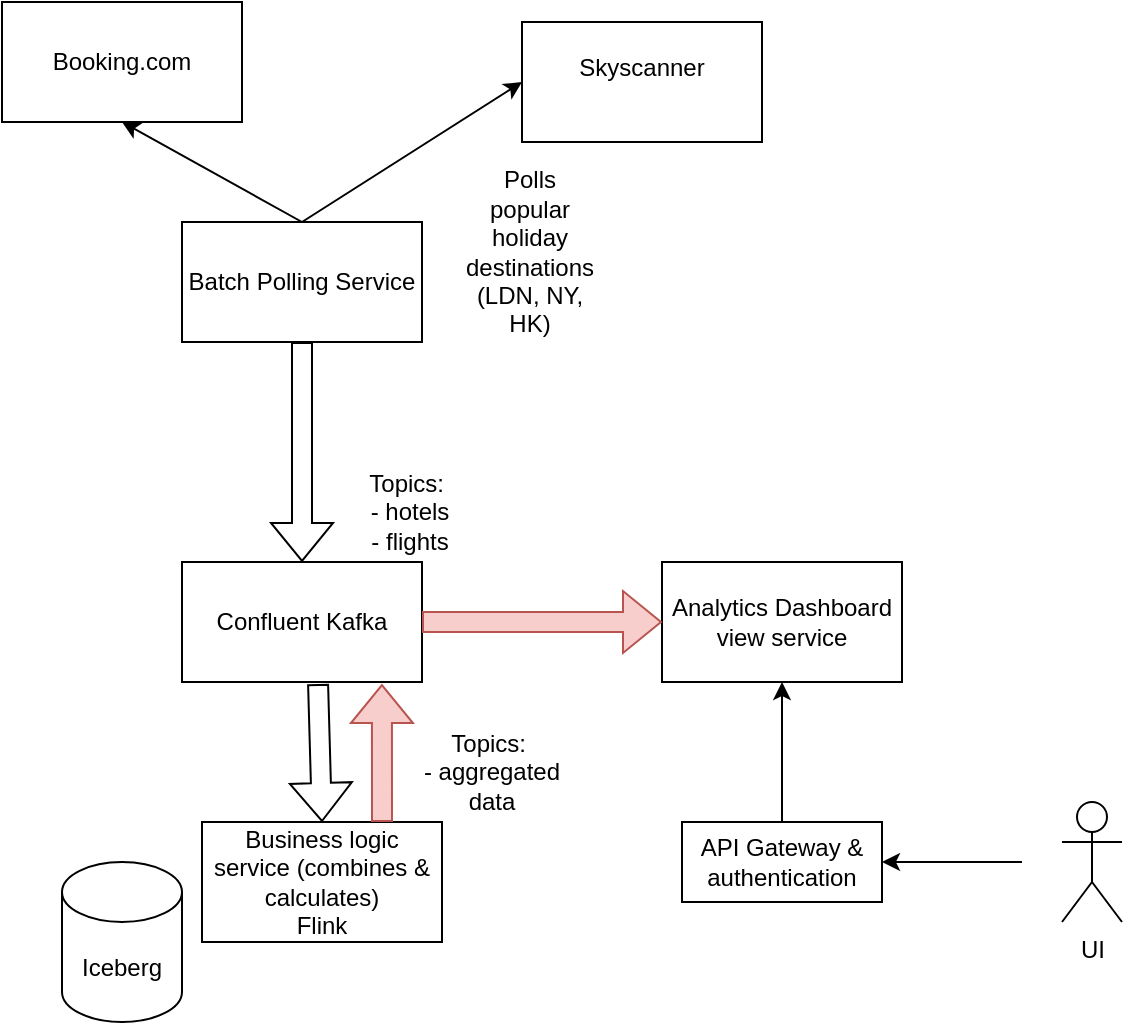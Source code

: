 <mxfile>
    <diagram id="JH1pUpU3caFnwqGivVRe" name="Page-1">
        <mxGraphModel dx="678" dy="571" grid="1" gridSize="10" guides="1" tooltips="1" connect="1" arrows="1" fold="1" page="1" pageScale="1" pageWidth="850" pageHeight="1100" math="0" shadow="0">
            <root>
                <mxCell id="0"/>
                <mxCell id="1" parent="0"/>
                <mxCell id="2" value="UI" style="shape=umlActor;verticalLabelPosition=bottom;verticalAlign=top;html=1;outlineConnect=0;" parent="1" vertex="1">
                    <mxGeometry x="650" y="420" width="30" height="60" as="geometry"/>
                </mxCell>
                <mxCell id="3" value="Batch Polling Service" style="rounded=0;whiteSpace=wrap;html=1;" parent="1" vertex="1">
                    <mxGeometry x="210" y="130" width="120" height="60" as="geometry"/>
                </mxCell>
                <mxCell id="4" value="" style="endArrow=classic;html=1;rounded=0;entryX=0;entryY=0.5;entryDx=0;entryDy=0;" parent="1" target="5" edge="1">
                    <mxGeometry width="50" height="50" relative="1" as="geometry">
                        <mxPoint x="270" y="130" as="sourcePoint"/>
                        <mxPoint x="350" y="60" as="targetPoint"/>
                    </mxGeometry>
                </mxCell>
                <mxCell id="5" value="Skyscanner&lt;div&gt;&lt;br&gt;&lt;/div&gt;" style="rounded=0;whiteSpace=wrap;html=1;" parent="1" vertex="1">
                    <mxGeometry x="380" y="30" width="120" height="60" as="geometry"/>
                </mxCell>
                <mxCell id="6" value="Booking.com" style="rounded=0;whiteSpace=wrap;html=1;" parent="1" vertex="1">
                    <mxGeometry x="120" y="20" width="120" height="60" as="geometry"/>
                </mxCell>
                <mxCell id="7" value="" style="endArrow=classic;html=1;rounded=0;entryX=0.5;entryY=1;entryDx=0;entryDy=0;exitX=0.5;exitY=0;exitDx=0;exitDy=0;" parent="1" source="3" target="6" edge="1">
                    <mxGeometry width="50" height="50" relative="1" as="geometry">
                        <mxPoint x="280" y="140" as="sourcePoint"/>
                        <mxPoint x="360" y="70" as="targetPoint"/>
                    </mxGeometry>
                </mxCell>
                <mxCell id="8" value="" style="shape=flexArrow;endArrow=classic;html=1;rounded=0;exitX=0.5;exitY=1;exitDx=0;exitDy=0;entryX=0.5;entryY=0;entryDx=0;entryDy=0;" parent="1" source="3" target="9" edge="1">
                    <mxGeometry width="50" height="50" relative="1" as="geometry">
                        <mxPoint x="390" y="210" as="sourcePoint"/>
                        <mxPoint x="530" y="160" as="targetPoint"/>
                    </mxGeometry>
                </mxCell>
                <mxCell id="9" value="Confluent Kafka" style="rounded=0;whiteSpace=wrap;html=1;" parent="1" vertex="1">
                    <mxGeometry x="210" y="300" width="120" height="60" as="geometry"/>
                </mxCell>
                <mxCell id="10" value="" style="shape=flexArrow;endArrow=classic;html=1;rounded=0;exitX=0.567;exitY=1.017;exitDx=0;exitDy=0;exitPerimeter=0;entryX=0.5;entryY=0;entryDx=0;entryDy=0;" parent="1" source="9" target="11" edge="1">
                    <mxGeometry width="50" height="50" relative="1" as="geometry">
                        <mxPoint x="290" y="420" as="sourcePoint"/>
                        <mxPoint x="280" y="430" as="targetPoint"/>
                    </mxGeometry>
                </mxCell>
                <mxCell id="11" value="Business logic service (combines &amp;amp; calculates)&lt;div&gt;Flink&lt;/div&gt;" style="rounded=0;whiteSpace=wrap;html=1;" parent="1" vertex="1">
                    <mxGeometry x="220" y="430" width="120" height="60" as="geometry"/>
                </mxCell>
                <mxCell id="12" value="Iceberg" style="shape=cylinder3;whiteSpace=wrap;html=1;boundedLbl=1;backgroundOutline=1;size=15;" parent="1" vertex="1">
                    <mxGeometry x="150" y="450" width="60" height="80" as="geometry"/>
                </mxCell>
                <mxCell id="13" value="" style="endArrow=classic;html=1;rounded=0;" parent="1" edge="1">
                    <mxGeometry width="50" height="50" relative="1" as="geometry">
                        <mxPoint x="630" y="450" as="sourcePoint"/>
                        <mxPoint x="560" y="450" as="targetPoint"/>
                    </mxGeometry>
                </mxCell>
                <mxCell id="14" value="&lt;div&gt;Analytics Dashboard view service&lt;/div&gt;" style="rounded=0;whiteSpace=wrap;html=1;" parent="1" vertex="1">
                    <mxGeometry x="450" y="300" width="120" height="60" as="geometry"/>
                </mxCell>
                <mxCell id="15" value="Polls popular holiday destinations (LDN, NY, HK)" style="text;html=1;align=center;verticalAlign=middle;whiteSpace=wrap;rounded=0;" parent="1" vertex="1">
                    <mxGeometry x="354" y="130" width="60" height="30" as="geometry"/>
                </mxCell>
                <mxCell id="16" value="Topics:&amp;nbsp;&lt;br&gt;- hotels&lt;br&gt;- flights" style="text;html=1;align=center;verticalAlign=middle;whiteSpace=wrap;rounded=0;" parent="1" vertex="1">
                    <mxGeometry x="294" y="260" width="60" height="30" as="geometry"/>
                </mxCell>
                <mxCell id="17" value="API Gateway &amp;amp; authentication" style="rounded=0;whiteSpace=wrap;html=1;" parent="1" vertex="1">
                    <mxGeometry x="460" y="430" width="100" height="40" as="geometry"/>
                </mxCell>
                <mxCell id="18" value="" style="endArrow=classic;html=1;rounded=0;entryX=0.5;entryY=1;entryDx=0;entryDy=0;exitX=0.5;exitY=0;exitDx=0;exitDy=0;" parent="1" source="17" target="14" edge="1">
                    <mxGeometry width="50" height="50" relative="1" as="geometry">
                        <mxPoint x="390" y="360" as="sourcePoint"/>
                        <mxPoint x="440" y="310" as="targetPoint"/>
                    </mxGeometry>
                </mxCell>
                <mxCell id="19" value="" style="shape=flexArrow;endArrow=classic;html=1;rounded=0;exitX=1;exitY=0.5;exitDx=0;exitDy=0;entryX=0;entryY=0.5;entryDx=0;entryDy=0;fontStyle=1;fillColor=#f8cecc;strokeColor=#b85450;" parent="1" source="9" target="14" edge="1">
                    <mxGeometry width="50" height="50" relative="1" as="geometry">
                        <mxPoint x="288" y="371" as="sourcePoint"/>
                        <mxPoint x="290" y="440" as="targetPoint"/>
                    </mxGeometry>
                </mxCell>
                <mxCell id="20" value="" style="shape=flexArrow;endArrow=classic;html=1;rounded=0;entryX=0.833;entryY=1.017;entryDx=0;entryDy=0;entryPerimeter=0;exitX=0.75;exitY=0;exitDx=0;exitDy=0;fillColor=#f8cecc;strokeColor=#b85450;" parent="1" source="11" target="9" edge="1">
                    <mxGeometry width="50" height="50" relative="1" as="geometry">
                        <mxPoint x="290" y="430" as="sourcePoint"/>
                        <mxPoint x="340" y="380" as="targetPoint"/>
                    </mxGeometry>
                </mxCell>
                <mxCell id="21" value="Topics:&amp;nbsp;&lt;br&gt;- aggregated data" style="text;html=1;align=center;verticalAlign=middle;whiteSpace=wrap;rounded=0;" parent="1" vertex="1">
                    <mxGeometry x="320" y="390" width="90" height="30" as="geometry"/>
                </mxCell>
            </root>
        </mxGraphModel>
    </diagram>
</mxfile>